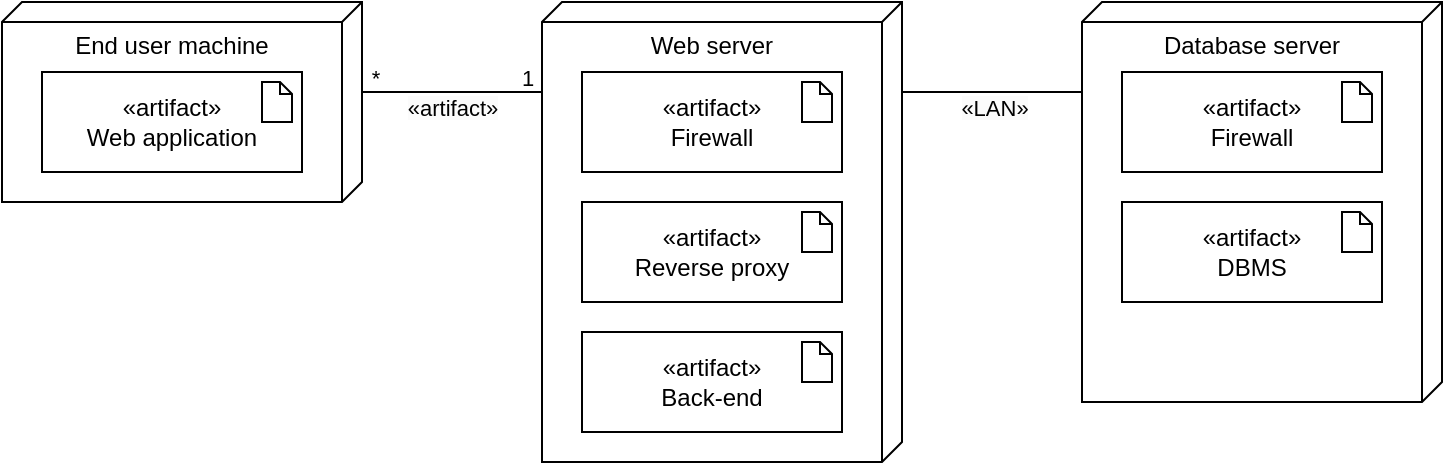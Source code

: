 <mxfile version="25.0.2">
  <diagram name="Page-1" id="_co56Dvlr4Tvz_q-Gnpi">
    <mxGraphModel dx="500" dy="296" grid="1" gridSize="10" guides="1" tooltips="1" connect="0" arrows="1" fold="1" page="1" pageScale="1" pageWidth="827" pageHeight="1169" math="0" shadow="0">
      <root>
        <mxCell id="0" />
        <mxCell id="1" parent="0" />
        <mxCell id="ivO2U4llyC29mjrz-QDK-1" value="End user machine" style="verticalAlign=top;align=center;spacingTop=8;spacingLeft=2;spacingRight=12;shape=cube;size=10;direction=south;fontStyle=0;html=1;whiteSpace=wrap;" parent="1" vertex="1">
          <mxGeometry x="40" y="80" width="180" height="100" as="geometry" />
        </mxCell>
        <mxCell id="ivO2U4llyC29mjrz-QDK-4" value="Web server" style="verticalAlign=top;align=center;spacingTop=8;spacingLeft=2;spacingRight=12;shape=cube;size=10;direction=south;fontStyle=0;html=1;whiteSpace=wrap;" parent="1" vertex="1">
          <mxGeometry x="310" y="80" width="180" height="230" as="geometry" />
        </mxCell>
        <mxCell id="ivO2U4llyC29mjrz-QDK-5" value="Database server" style="verticalAlign=top;align=center;spacingTop=8;spacingLeft=2;spacingRight=12;shape=cube;size=10;direction=south;fontStyle=0;html=1;whiteSpace=wrap;" parent="1" vertex="1">
          <mxGeometry x="580" y="80" width="180" height="200" as="geometry" />
        </mxCell>
        <mxCell id="ivO2U4llyC29mjrz-QDK-6" value="«artifact»&lt;br&gt;Web application" style="html=1;dropTarget=0;whiteSpace=wrap;" parent="1" vertex="1">
          <mxGeometry x="60" y="115" width="130" height="50" as="geometry" />
        </mxCell>
        <mxCell id="ivO2U4llyC29mjrz-QDK-8" value="" style="shape=note2;boundedLbl=1;whiteSpace=wrap;html=1;size=6;verticalAlign=top;align=center;" parent="1" vertex="1">
          <mxGeometry x="170" y="120" width="15" height="20" as="geometry" />
        </mxCell>
        <mxCell id="ivO2U4llyC29mjrz-QDK-13" value="«artifact»&lt;br&gt;Reverse proxy" style="html=1;dropTarget=0;whiteSpace=wrap;" parent="1" vertex="1">
          <mxGeometry x="330" y="180" width="130" height="50" as="geometry" />
        </mxCell>
        <mxCell id="ivO2U4llyC29mjrz-QDK-14" value="" style="shape=note2;boundedLbl=1;whiteSpace=wrap;html=1;size=6;verticalAlign=top;align=center;" parent="1" vertex="1">
          <mxGeometry x="440" y="185" width="15" height="20" as="geometry" />
        </mxCell>
        <mxCell id="ivO2U4llyC29mjrz-QDK-15" value="«artifact»&lt;br&gt;Back-end" style="html=1;dropTarget=0;whiteSpace=wrap;" parent="1" vertex="1">
          <mxGeometry x="330" y="245" width="130" height="50" as="geometry" />
        </mxCell>
        <mxCell id="ivO2U4llyC29mjrz-QDK-16" value="" style="shape=note2;boundedLbl=1;whiteSpace=wrap;html=1;size=6;verticalAlign=top;align=center;" parent="1" vertex="1">
          <mxGeometry x="440" y="250" width="15" height="20" as="geometry" />
        </mxCell>
        <mxCell id="ivO2U4llyC29mjrz-QDK-17" value="«artifact»&lt;br&gt;Firewall" style="html=1;dropTarget=0;whiteSpace=wrap;" parent="1" vertex="1">
          <mxGeometry x="600" y="115" width="130" height="50" as="geometry" />
        </mxCell>
        <mxCell id="ivO2U4llyC29mjrz-QDK-18" value="" style="shape=note2;boundedLbl=1;whiteSpace=wrap;html=1;size=6;verticalAlign=top;align=center;" parent="1" vertex="1">
          <mxGeometry x="710" y="120" width="15" height="20" as="geometry" />
        </mxCell>
        <mxCell id="iL8TlNxR8St8nCFrwhTP-1" value="" style="endArrow=none;html=1;rounded=0;exitX=0;exitY=0;exitDx=45;exitDy=0;exitPerimeter=0;" parent="1" source="ivO2U4llyC29mjrz-QDK-1" edge="1">
          <mxGeometry width="50" height="50" relative="1" as="geometry">
            <mxPoint x="300" y="150" as="sourcePoint" />
            <mxPoint x="310" y="125" as="targetPoint" />
          </mxGeometry>
        </mxCell>
        <mxCell id="iL8TlNxR8St8nCFrwhTP-3" value="&lt;span style=&quot;text-wrap: wrap; background-color: rgb(251, 251, 251);&quot;&gt;«artifact»&lt;/span&gt;" style="edgeLabel;html=1;align=center;verticalAlign=middle;resizable=0;points=[];fontSize=11;" parent="iL8TlNxR8St8nCFrwhTP-1" vertex="1" connectable="0">
          <mxGeometry relative="1" as="geometry">
            <mxPoint y="8" as="offset" />
          </mxGeometry>
        </mxCell>
        <mxCell id="iL8TlNxR8St8nCFrwhTP-2" value="" style="endArrow=none;html=1;rounded=0;" parent="1" edge="1">
          <mxGeometry width="50" height="50" relative="1" as="geometry">
            <mxPoint x="490" y="125" as="sourcePoint" />
            <mxPoint x="580" y="125" as="targetPoint" />
          </mxGeometry>
        </mxCell>
        <mxCell id="iL8TlNxR8St8nCFrwhTP-4" value="&lt;span style=&quot;text-wrap: wrap; background-color: rgb(251, 251, 251);&quot;&gt;«LAN»&lt;/span&gt;" style="edgeLabel;html=1;align=center;verticalAlign=middle;resizable=0;points=[];fontSize=11;" parent="iL8TlNxR8St8nCFrwhTP-2" vertex="1" connectable="0">
          <mxGeometry x="0.016" relative="1" as="geometry">
            <mxPoint y="8" as="offset" />
          </mxGeometry>
        </mxCell>
        <mxCell id="iL8TlNxR8St8nCFrwhTP-5" value="1" style="text;html=1;align=center;verticalAlign=middle;whiteSpace=wrap;rounded=0;fontSize=11;" parent="1" vertex="1">
          <mxGeometry x="298" y="110" width="10" height="15" as="geometry" />
        </mxCell>
        <mxCell id="iL8TlNxR8St8nCFrwhTP-6" value="*" style="text;html=1;align=center;verticalAlign=middle;whiteSpace=wrap;rounded=0;fontSize=11;" parent="1" vertex="1">
          <mxGeometry x="222" y="110" width="10" height="15" as="geometry" />
        </mxCell>
        <mxCell id="Qg6dKHF5etQdNGYrVmOv-1" value="«artifact»&lt;br&gt;Firewall" style="html=1;dropTarget=0;whiteSpace=wrap;" vertex="1" parent="1">
          <mxGeometry x="330" y="115" width="130" height="50" as="geometry" />
        </mxCell>
        <mxCell id="Qg6dKHF5etQdNGYrVmOv-2" value="" style="shape=note2;boundedLbl=1;whiteSpace=wrap;html=1;size=6;verticalAlign=top;align=center;" vertex="1" parent="1">
          <mxGeometry x="440" y="120" width="15" height="20" as="geometry" />
        </mxCell>
        <mxCell id="Qg6dKHF5etQdNGYrVmOv-3" value="«artifact»&lt;br&gt;DBMS" style="html=1;dropTarget=0;whiteSpace=wrap;" vertex="1" parent="1">
          <mxGeometry x="600" y="180" width="130" height="50" as="geometry" />
        </mxCell>
        <mxCell id="Qg6dKHF5etQdNGYrVmOv-4" value="" style="shape=note2;boundedLbl=1;whiteSpace=wrap;html=1;size=6;verticalAlign=top;align=center;" vertex="1" parent="1">
          <mxGeometry x="710" y="185" width="15" height="20" as="geometry" />
        </mxCell>
      </root>
    </mxGraphModel>
  </diagram>
</mxfile>
